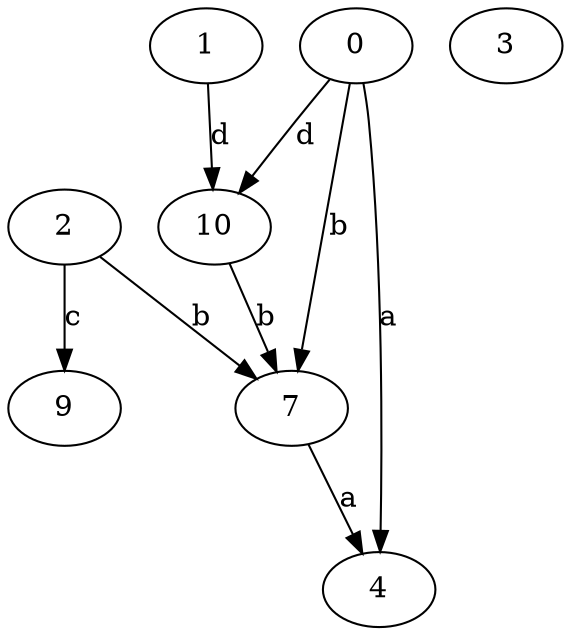 strict digraph  {
2;
3;
4;
7;
0;
9;
10;
1;
2 -> 7  [label=b];
2 -> 9  [label=c];
7 -> 4  [label=a];
0 -> 4  [label=a];
0 -> 7  [label=b];
0 -> 10  [label=d];
10 -> 7  [label=b];
1 -> 10  [label=d];
}
